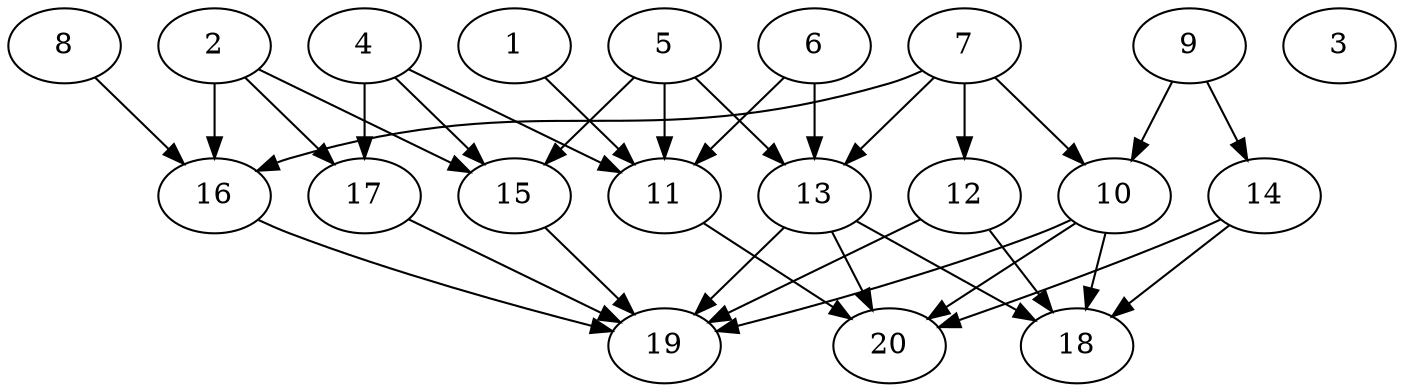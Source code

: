 // DAG automatically generated by daggen at Tue Aug  6 16:20:30 2019
// ./daggen --dot -n 20 --ccr 0.3 --fat 0.7 --regular 0.5 --density 0.7 --mindata 5242880 --maxdata 52428800 
digraph G {
  1 [size="162491733", alpha="0.09", expect_size="48747520"] 
  1 -> 11 [size ="48747520"]
  2 [size="134249813", alpha="0.17", expect_size="40274944"] 
  2 -> 15 [size ="40274944"]
  2 -> 16 [size ="40274944"]
  2 -> 17 [size ="40274944"]
  3 [size="75516587", alpha="0.04", expect_size="22654976"] 
  4 [size="143858347", alpha="0.06", expect_size="43157504"] 
  4 -> 11 [size ="43157504"]
  4 -> 15 [size ="43157504"]
  4 -> 17 [size ="43157504"]
  5 [size="131474773", alpha="0.03", expect_size="39442432"] 
  5 -> 11 [size ="39442432"]
  5 -> 13 [size ="39442432"]
  5 -> 15 [size ="39442432"]
  6 [size="102656000", alpha="0.13", expect_size="30796800"] 
  6 -> 11 [size ="30796800"]
  6 -> 13 [size ="30796800"]
  7 [size="74758827", alpha="0.03", expect_size="22427648"] 
  7 -> 10 [size ="22427648"]
  7 -> 12 [size ="22427648"]
  7 -> 13 [size ="22427648"]
  7 -> 16 [size ="22427648"]
  8 [size="168837120", alpha="0.15", expect_size="50651136"] 
  8 -> 16 [size ="50651136"]
  9 [size="20578987", alpha="0.09", expect_size="6173696"] 
  9 -> 10 [size ="6173696"]
  9 -> 14 [size ="6173696"]
  10 [size="106209280", alpha="0.00", expect_size="31862784"] 
  10 -> 18 [size ="31862784"]
  10 -> 19 [size ="31862784"]
  10 -> 20 [size ="31862784"]
  11 [size="71256747", alpha="0.09", expect_size="21377024"] 
  11 -> 20 [size ="21377024"]
  12 [size="138441387", alpha="0.03", expect_size="41532416"] 
  12 -> 18 [size ="41532416"]
  12 -> 19 [size ="41532416"]
  13 [size="112701440", alpha="0.11", expect_size="33810432"] 
  13 -> 18 [size ="33810432"]
  13 -> 19 [size ="33810432"]
  13 -> 20 [size ="33810432"]
  14 [size="145575253", alpha="0.19", expect_size="43672576"] 
  14 -> 18 [size ="43672576"]
  14 -> 20 [size ="43672576"]
  15 [size="33181013", alpha="0.15", expect_size="9954304"] 
  15 -> 19 [size ="9954304"]
  16 [size="54644053", alpha="0.17", expect_size="16393216"] 
  16 -> 19 [size ="16393216"]
  17 [size="157515093", alpha="0.10", expect_size="47254528"] 
  17 -> 19 [size ="47254528"]
  18 [size="21886293", alpha="0.09", expect_size="6565888"] 
  19 [size="141042347", alpha="0.12", expect_size="42312704"] 
  20 [size="51677867", alpha="0.11", expect_size="15503360"] 
}
